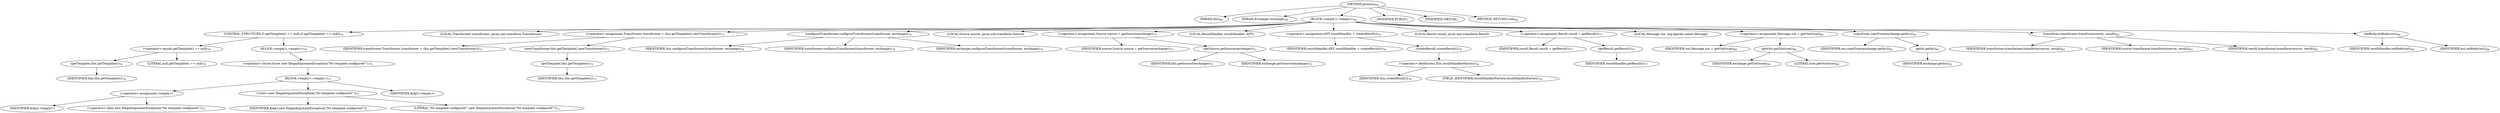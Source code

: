 digraph "process" {  
"191" [label = <(METHOD,process)<SUB>69</SUB>> ]
"6" [label = <(PARAM,this)<SUB>69</SUB>> ]
"192" [label = <(PARAM,Exchange exchange)<SUB>69</SUB>> ]
"193" [label = <(BLOCK,&lt;empty&gt;,&lt;empty&gt;)<SUB>69</SUB>> ]
"194" [label = <(CONTROL_STRUCTURE,if (getTemplate() == null),if (getTemplate() == null))<SUB>70</SUB>> ]
"195" [label = <(&lt;operator&gt;.equals,getTemplate() == null)<SUB>70</SUB>> ]
"196" [label = <(getTemplate,this.getTemplate())<SUB>70</SUB>> ]
"5" [label = <(IDENTIFIER,this,this.getTemplate())<SUB>70</SUB>> ]
"197" [label = <(LITERAL,null,getTemplate() == null)<SUB>70</SUB>> ]
"198" [label = <(BLOCK,&lt;empty&gt;,&lt;empty&gt;)<SUB>70</SUB>> ]
"199" [label = <(&lt;operator&gt;.throw,throw new IllegalArgumentException(&quot;No template configured!&quot;);)<SUB>71</SUB>> ]
"200" [label = <(BLOCK,&lt;empty&gt;,&lt;empty&gt;)<SUB>71</SUB>> ]
"201" [label = <(&lt;operator&gt;.assignment,&lt;empty&gt;)> ]
"202" [label = <(IDENTIFIER,$obj3,&lt;empty&gt;)> ]
"203" [label = <(&lt;operator&gt;.alloc,new IllegalArgumentException(&quot;No template configured!&quot;))<SUB>71</SUB>> ]
"204" [label = <(&lt;init&gt;,new IllegalArgumentException(&quot;No template configured!&quot;))<SUB>71</SUB>> ]
"205" [label = <(IDENTIFIER,$obj3,new IllegalArgumentException(&quot;No template configured!&quot;))> ]
"206" [label = <(LITERAL,&quot;No template configured!&quot;,new IllegalArgumentException(&quot;No template configured!&quot;))<SUB>71</SUB>> ]
"207" [label = <(IDENTIFIER,$obj3,&lt;empty&gt;)> ]
"208" [label = <(LOCAL,Transformer transformer: javax.xml.transform.Transformer)> ]
"209" [label = <(&lt;operator&gt;.assignment,Transformer transformer = this.getTemplate().newTransformer())<SUB>73</SUB>> ]
"210" [label = <(IDENTIFIER,transformer,Transformer transformer = this.getTemplate().newTransformer())<SUB>73</SUB>> ]
"211" [label = <(newTransformer,this.getTemplate().newTransformer())<SUB>73</SUB>> ]
"212" [label = <(getTemplate,this.getTemplate())<SUB>73</SUB>> ]
"7" [label = <(IDENTIFIER,this,this.getTemplate())<SUB>73</SUB>> ]
"213" [label = <(configureTransformer,configureTransformer(transformer, exchange))<SUB>74</SUB>> ]
"8" [label = <(IDENTIFIER,this,configureTransformer(transformer, exchange))<SUB>74</SUB>> ]
"214" [label = <(IDENTIFIER,transformer,configureTransformer(transformer, exchange))<SUB>74</SUB>> ]
"215" [label = <(IDENTIFIER,exchange,configureTransformer(transformer, exchange))<SUB>74</SUB>> ]
"216" [label = <(LOCAL,Source source: javax.xml.transform.Source)> ]
"217" [label = <(&lt;operator&gt;.assignment,Source source = getSource(exchange))<SUB>75</SUB>> ]
"218" [label = <(IDENTIFIER,source,Source source = getSource(exchange))<SUB>75</SUB>> ]
"219" [label = <(getSource,getSource(exchange))<SUB>75</SUB>> ]
"9" [label = <(IDENTIFIER,this,getSource(exchange))<SUB>75</SUB>> ]
"220" [label = <(IDENTIFIER,exchange,getSource(exchange))<SUB>75</SUB>> ]
"221" [label = <(LOCAL,ResultHandler resultHandler: ANY)> ]
"222" [label = <(&lt;operator&gt;.assignment,ANY resultHandler = createResult())<SUB>76</SUB>> ]
"223" [label = <(IDENTIFIER,resultHandler,ANY resultHandler = createResult())<SUB>76</SUB>> ]
"224" [label = <(createResult,createResult())<SUB>76</SUB>> ]
"225" [label = <(&lt;operator&gt;.fieldAccess,this.resultHandlerFactory)<SUB>76</SUB>> ]
"226" [label = <(IDENTIFIER,this,createResult())<SUB>76</SUB>> ]
"227" [label = <(FIELD_IDENTIFIER,resultHandlerFactory,resultHandlerFactory)<SUB>76</SUB>> ]
"228" [label = <(LOCAL,Result result: javax.xml.transform.Result)> ]
"229" [label = <(&lt;operator&gt;.assignment,Result result = getResult())<SUB>77</SUB>> ]
"230" [label = <(IDENTIFIER,result,Result result = getResult())<SUB>77</SUB>> ]
"231" [label = <(getResult,getResult())<SUB>77</SUB>> ]
"232" [label = <(IDENTIFIER,resultHandler,getResult())<SUB>77</SUB>> ]
"233" [label = <(LOCAL,Message out: org.apache.camel.Message)> ]
"234" [label = <(&lt;operator&gt;.assignment,Message out = getOut(true))<SUB>80</SUB>> ]
"235" [label = <(IDENTIFIER,out,Message out = getOut(true))<SUB>80</SUB>> ]
"236" [label = <(getOut,getOut(true))<SUB>80</SUB>> ]
"237" [label = <(IDENTIFIER,exchange,getOut(true))<SUB>80</SUB>> ]
"238" [label = <(LITERAL,true,getOut(true))<SUB>80</SUB>> ]
"239" [label = <(copyFrom,copyFrom(exchange.getIn()))<SUB>81</SUB>> ]
"240" [label = <(IDENTIFIER,out,copyFrom(exchange.getIn()))<SUB>81</SUB>> ]
"241" [label = <(getIn,getIn())<SUB>81</SUB>> ]
"242" [label = <(IDENTIFIER,exchange,getIn())<SUB>81</SUB>> ]
"243" [label = <(transform,transformer.transform(source, result))<SUB>83</SUB>> ]
"244" [label = <(IDENTIFIER,transformer,transformer.transform(source, result))<SUB>83</SUB>> ]
"245" [label = <(IDENTIFIER,source,transformer.transform(source, result))<SUB>83</SUB>> ]
"246" [label = <(IDENTIFIER,result,transformer.transform(source, result))<SUB>83</SUB>> ]
"247" [label = <(setBody,setBody(out))<SUB>84</SUB>> ]
"248" [label = <(IDENTIFIER,resultHandler,setBody(out))<SUB>84</SUB>> ]
"249" [label = <(IDENTIFIER,out,setBody(out))<SUB>84</SUB>> ]
"250" [label = <(MODIFIER,PUBLIC)> ]
"251" [label = <(MODIFIER,VIRTUAL)> ]
"252" [label = <(METHOD_RETURN,void)<SUB>69</SUB>> ]
  "191" -> "6" 
  "191" -> "192" 
  "191" -> "193" 
  "191" -> "250" 
  "191" -> "251" 
  "191" -> "252" 
  "193" -> "194" 
  "193" -> "208" 
  "193" -> "209" 
  "193" -> "213" 
  "193" -> "216" 
  "193" -> "217" 
  "193" -> "221" 
  "193" -> "222" 
  "193" -> "228" 
  "193" -> "229" 
  "193" -> "233" 
  "193" -> "234" 
  "193" -> "239" 
  "193" -> "243" 
  "193" -> "247" 
  "194" -> "195" 
  "194" -> "198" 
  "195" -> "196" 
  "195" -> "197" 
  "196" -> "5" 
  "198" -> "199" 
  "199" -> "200" 
  "200" -> "201" 
  "200" -> "204" 
  "200" -> "207" 
  "201" -> "202" 
  "201" -> "203" 
  "204" -> "205" 
  "204" -> "206" 
  "209" -> "210" 
  "209" -> "211" 
  "211" -> "212" 
  "212" -> "7" 
  "213" -> "8" 
  "213" -> "214" 
  "213" -> "215" 
  "217" -> "218" 
  "217" -> "219" 
  "219" -> "9" 
  "219" -> "220" 
  "222" -> "223" 
  "222" -> "224" 
  "224" -> "225" 
  "225" -> "226" 
  "225" -> "227" 
  "229" -> "230" 
  "229" -> "231" 
  "231" -> "232" 
  "234" -> "235" 
  "234" -> "236" 
  "236" -> "237" 
  "236" -> "238" 
  "239" -> "240" 
  "239" -> "241" 
  "241" -> "242" 
  "243" -> "244" 
  "243" -> "245" 
  "243" -> "246" 
  "247" -> "248" 
  "247" -> "249" 
}
